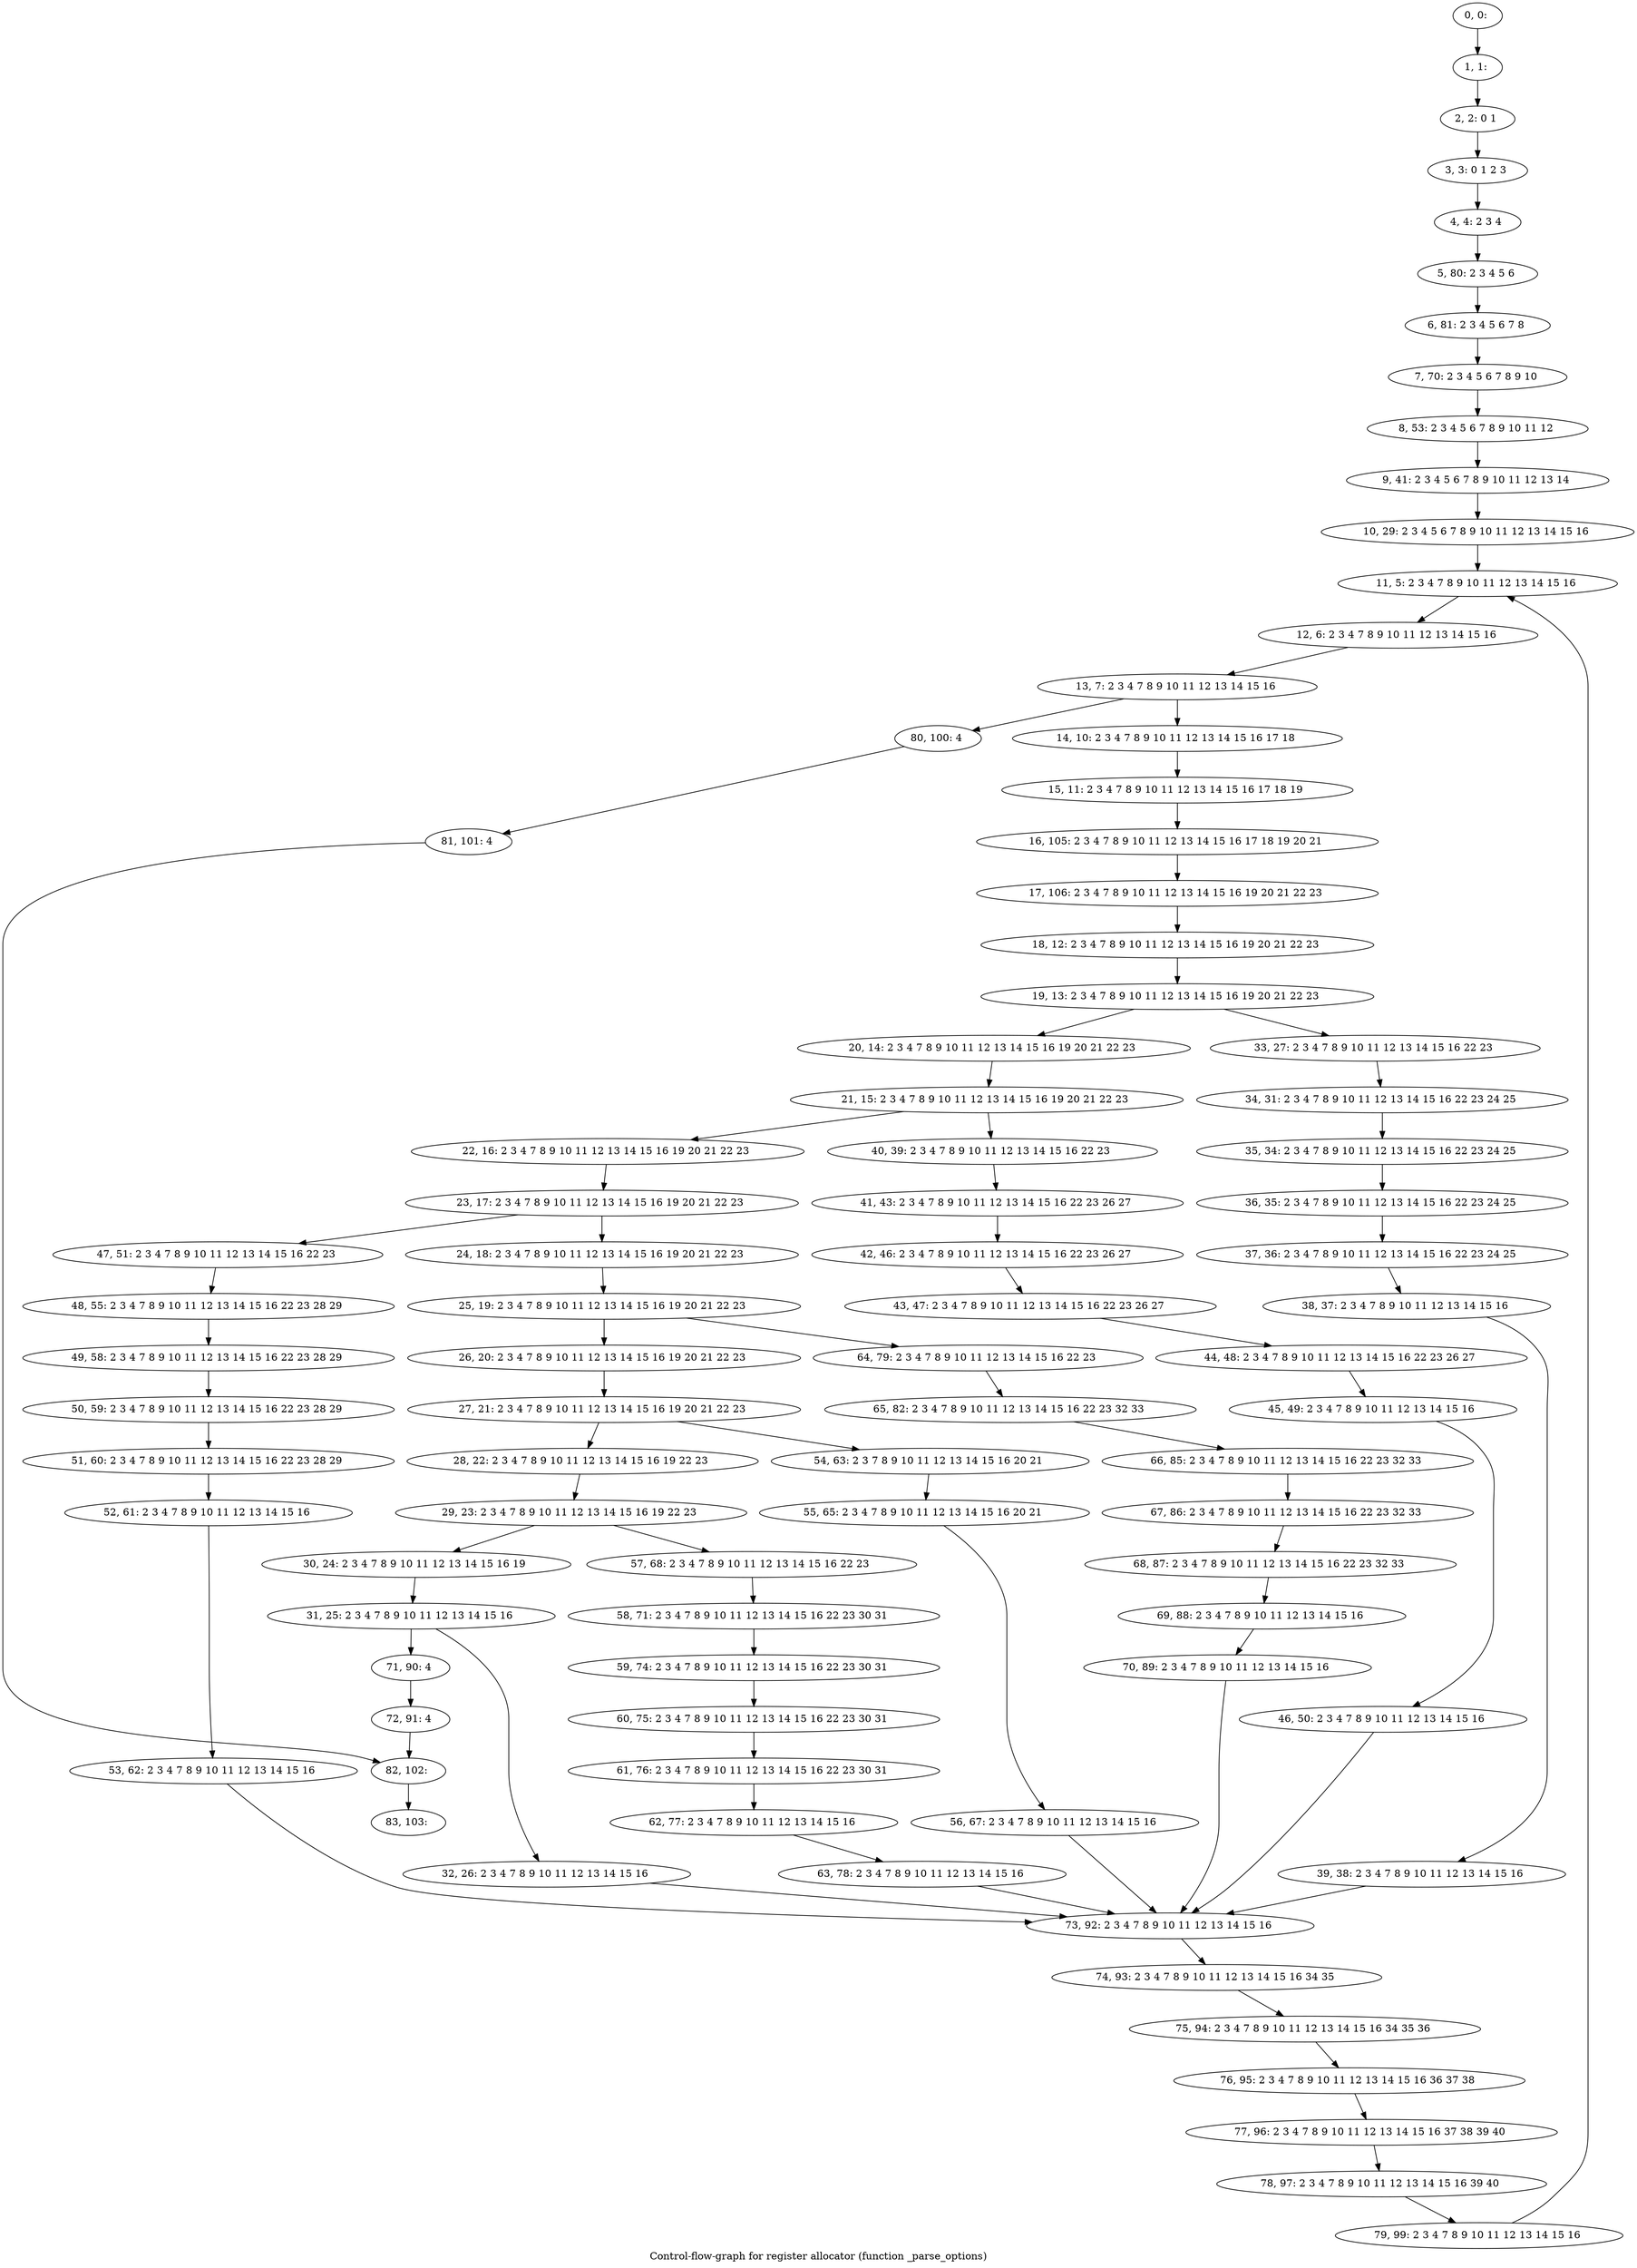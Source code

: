 digraph G {
graph [label="Control-flow-graph for register allocator (function _parse_options)"]
0[label="0, 0: "];
1[label="1, 1: "];
2[label="2, 2: 0 1 "];
3[label="3, 3: 0 1 2 3 "];
4[label="4, 4: 2 3 4 "];
5[label="5, 80: 2 3 4 5 6 "];
6[label="6, 81: 2 3 4 5 6 7 8 "];
7[label="7, 70: 2 3 4 5 6 7 8 9 10 "];
8[label="8, 53: 2 3 4 5 6 7 8 9 10 11 12 "];
9[label="9, 41: 2 3 4 5 6 7 8 9 10 11 12 13 14 "];
10[label="10, 29: 2 3 4 5 6 7 8 9 10 11 12 13 14 15 16 "];
11[label="11, 5: 2 3 4 7 8 9 10 11 12 13 14 15 16 "];
12[label="12, 6: 2 3 4 7 8 9 10 11 12 13 14 15 16 "];
13[label="13, 7: 2 3 4 7 8 9 10 11 12 13 14 15 16 "];
14[label="14, 10: 2 3 4 7 8 9 10 11 12 13 14 15 16 17 18 "];
15[label="15, 11: 2 3 4 7 8 9 10 11 12 13 14 15 16 17 18 19 "];
16[label="16, 105: 2 3 4 7 8 9 10 11 12 13 14 15 16 17 18 19 20 21 "];
17[label="17, 106: 2 3 4 7 8 9 10 11 12 13 14 15 16 19 20 21 22 23 "];
18[label="18, 12: 2 3 4 7 8 9 10 11 12 13 14 15 16 19 20 21 22 23 "];
19[label="19, 13: 2 3 4 7 8 9 10 11 12 13 14 15 16 19 20 21 22 23 "];
20[label="20, 14: 2 3 4 7 8 9 10 11 12 13 14 15 16 19 20 21 22 23 "];
21[label="21, 15: 2 3 4 7 8 9 10 11 12 13 14 15 16 19 20 21 22 23 "];
22[label="22, 16: 2 3 4 7 8 9 10 11 12 13 14 15 16 19 20 21 22 23 "];
23[label="23, 17: 2 3 4 7 8 9 10 11 12 13 14 15 16 19 20 21 22 23 "];
24[label="24, 18: 2 3 4 7 8 9 10 11 12 13 14 15 16 19 20 21 22 23 "];
25[label="25, 19: 2 3 4 7 8 9 10 11 12 13 14 15 16 19 20 21 22 23 "];
26[label="26, 20: 2 3 4 7 8 9 10 11 12 13 14 15 16 19 20 21 22 23 "];
27[label="27, 21: 2 3 4 7 8 9 10 11 12 13 14 15 16 19 20 21 22 23 "];
28[label="28, 22: 2 3 4 7 8 9 10 11 12 13 14 15 16 19 22 23 "];
29[label="29, 23: 2 3 4 7 8 9 10 11 12 13 14 15 16 19 22 23 "];
30[label="30, 24: 2 3 4 7 8 9 10 11 12 13 14 15 16 19 "];
31[label="31, 25: 2 3 4 7 8 9 10 11 12 13 14 15 16 "];
32[label="32, 26: 2 3 4 7 8 9 10 11 12 13 14 15 16 "];
33[label="33, 27: 2 3 4 7 8 9 10 11 12 13 14 15 16 22 23 "];
34[label="34, 31: 2 3 4 7 8 9 10 11 12 13 14 15 16 22 23 24 25 "];
35[label="35, 34: 2 3 4 7 8 9 10 11 12 13 14 15 16 22 23 24 25 "];
36[label="36, 35: 2 3 4 7 8 9 10 11 12 13 14 15 16 22 23 24 25 "];
37[label="37, 36: 2 3 4 7 8 9 10 11 12 13 14 15 16 22 23 24 25 "];
38[label="38, 37: 2 3 4 7 8 9 10 11 12 13 14 15 16 "];
39[label="39, 38: 2 3 4 7 8 9 10 11 12 13 14 15 16 "];
40[label="40, 39: 2 3 4 7 8 9 10 11 12 13 14 15 16 22 23 "];
41[label="41, 43: 2 3 4 7 8 9 10 11 12 13 14 15 16 22 23 26 27 "];
42[label="42, 46: 2 3 4 7 8 9 10 11 12 13 14 15 16 22 23 26 27 "];
43[label="43, 47: 2 3 4 7 8 9 10 11 12 13 14 15 16 22 23 26 27 "];
44[label="44, 48: 2 3 4 7 8 9 10 11 12 13 14 15 16 22 23 26 27 "];
45[label="45, 49: 2 3 4 7 8 9 10 11 12 13 14 15 16 "];
46[label="46, 50: 2 3 4 7 8 9 10 11 12 13 14 15 16 "];
47[label="47, 51: 2 3 4 7 8 9 10 11 12 13 14 15 16 22 23 "];
48[label="48, 55: 2 3 4 7 8 9 10 11 12 13 14 15 16 22 23 28 29 "];
49[label="49, 58: 2 3 4 7 8 9 10 11 12 13 14 15 16 22 23 28 29 "];
50[label="50, 59: 2 3 4 7 8 9 10 11 12 13 14 15 16 22 23 28 29 "];
51[label="51, 60: 2 3 4 7 8 9 10 11 12 13 14 15 16 22 23 28 29 "];
52[label="52, 61: 2 3 4 7 8 9 10 11 12 13 14 15 16 "];
53[label="53, 62: 2 3 4 7 8 9 10 11 12 13 14 15 16 "];
54[label="54, 63: 2 3 7 8 9 10 11 12 13 14 15 16 20 21 "];
55[label="55, 65: 2 3 4 7 8 9 10 11 12 13 14 15 16 20 21 "];
56[label="56, 67: 2 3 4 7 8 9 10 11 12 13 14 15 16 "];
57[label="57, 68: 2 3 4 7 8 9 10 11 12 13 14 15 16 22 23 "];
58[label="58, 71: 2 3 4 7 8 9 10 11 12 13 14 15 16 22 23 30 31 "];
59[label="59, 74: 2 3 4 7 8 9 10 11 12 13 14 15 16 22 23 30 31 "];
60[label="60, 75: 2 3 4 7 8 9 10 11 12 13 14 15 16 22 23 30 31 "];
61[label="61, 76: 2 3 4 7 8 9 10 11 12 13 14 15 16 22 23 30 31 "];
62[label="62, 77: 2 3 4 7 8 9 10 11 12 13 14 15 16 "];
63[label="63, 78: 2 3 4 7 8 9 10 11 12 13 14 15 16 "];
64[label="64, 79: 2 3 4 7 8 9 10 11 12 13 14 15 16 22 23 "];
65[label="65, 82: 2 3 4 7 8 9 10 11 12 13 14 15 16 22 23 32 33 "];
66[label="66, 85: 2 3 4 7 8 9 10 11 12 13 14 15 16 22 23 32 33 "];
67[label="67, 86: 2 3 4 7 8 9 10 11 12 13 14 15 16 22 23 32 33 "];
68[label="68, 87: 2 3 4 7 8 9 10 11 12 13 14 15 16 22 23 32 33 "];
69[label="69, 88: 2 3 4 7 8 9 10 11 12 13 14 15 16 "];
70[label="70, 89: 2 3 4 7 8 9 10 11 12 13 14 15 16 "];
71[label="71, 90: 4 "];
72[label="72, 91: 4 "];
73[label="73, 92: 2 3 4 7 8 9 10 11 12 13 14 15 16 "];
74[label="74, 93: 2 3 4 7 8 9 10 11 12 13 14 15 16 34 35 "];
75[label="75, 94: 2 3 4 7 8 9 10 11 12 13 14 15 16 34 35 36 "];
76[label="76, 95: 2 3 4 7 8 9 10 11 12 13 14 15 16 36 37 38 "];
77[label="77, 96: 2 3 4 7 8 9 10 11 12 13 14 15 16 37 38 39 40 "];
78[label="78, 97: 2 3 4 7 8 9 10 11 12 13 14 15 16 39 40 "];
79[label="79, 99: 2 3 4 7 8 9 10 11 12 13 14 15 16 "];
80[label="80, 100: 4 "];
81[label="81, 101: 4 "];
82[label="82, 102: "];
83[label="83, 103: "];
0->1 ;
1->2 ;
2->3 ;
3->4 ;
4->5 ;
5->6 ;
6->7 ;
7->8 ;
8->9 ;
9->10 ;
10->11 ;
11->12 ;
12->13 ;
13->14 ;
13->80 ;
14->15 ;
15->16 ;
16->17 ;
17->18 ;
18->19 ;
19->20 ;
19->33 ;
20->21 ;
21->22 ;
21->40 ;
22->23 ;
23->24 ;
23->47 ;
24->25 ;
25->26 ;
25->64 ;
26->27 ;
27->28 ;
27->54 ;
28->29 ;
29->30 ;
29->57 ;
30->31 ;
31->32 ;
31->71 ;
32->73 ;
33->34 ;
34->35 ;
35->36 ;
36->37 ;
37->38 ;
38->39 ;
39->73 ;
40->41 ;
41->42 ;
42->43 ;
43->44 ;
44->45 ;
45->46 ;
46->73 ;
47->48 ;
48->49 ;
49->50 ;
50->51 ;
51->52 ;
52->53 ;
53->73 ;
54->55 ;
55->56 ;
56->73 ;
57->58 ;
58->59 ;
59->60 ;
60->61 ;
61->62 ;
62->63 ;
63->73 ;
64->65 ;
65->66 ;
66->67 ;
67->68 ;
68->69 ;
69->70 ;
70->73 ;
71->72 ;
72->82 ;
73->74 ;
74->75 ;
75->76 ;
76->77 ;
77->78 ;
78->79 ;
79->11 ;
80->81 ;
81->82 ;
82->83 ;
}
